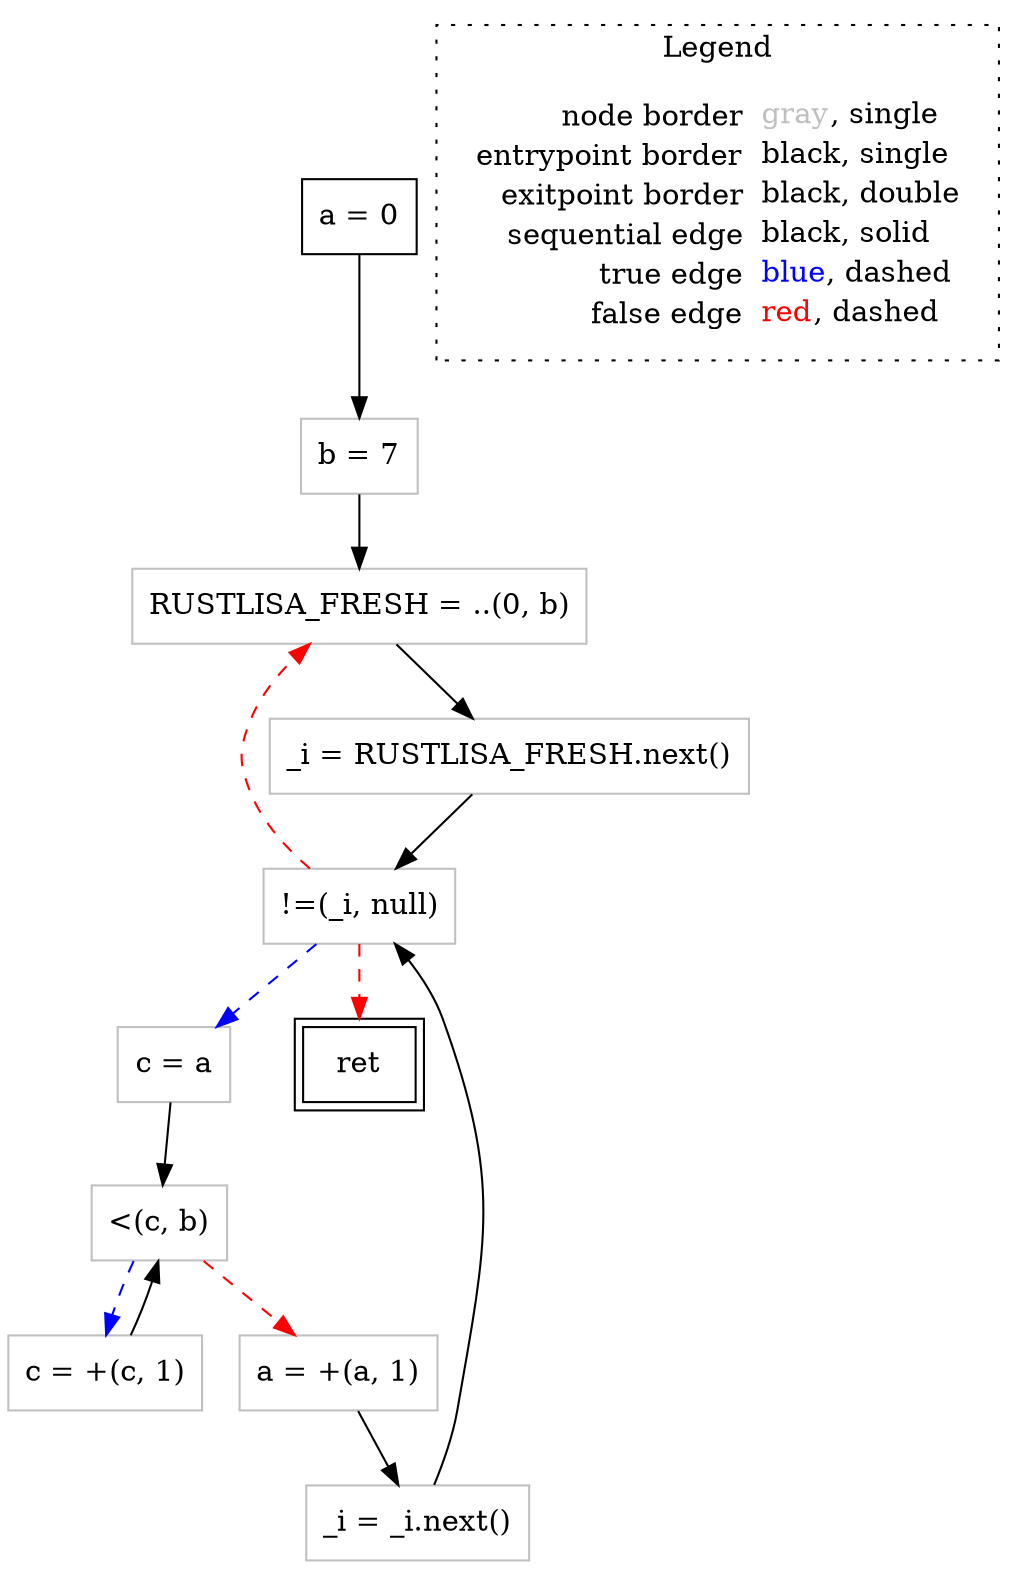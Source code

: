 digraph {
	"node0" [shape="rect",color="black",label=<a = 0>];
	"node1" [shape="rect",color="gray",label=<!=(_i, null)>];
	"node2" [shape="rect",color="gray",label=<_i = _i.next()>];
	"node3" [shape="rect",color="gray",label=<b = 7>];
	"node4" [shape="rect",color="gray",label=<c = a>];
	"node5" [shape="rect",color="gray",label=<c = +(c, 1)>];
	"node6" [shape="rect",color="gray",label=<&lt;(c, b)>];
	"node7" [shape="rect",color="black",peripheries="2",label=<ret>];
	"node8" [shape="rect",color="gray",label=<a = +(a, 1)>];
	"node9" [shape="rect",color="gray",label=<RUSTLISA_FRESH = ..(0, b)>];
	"node10" [shape="rect",color="gray",label=<_i = RUSTLISA_FRESH.next()>];
	"node1" -> "node4" [color="blue",style="dashed"];
	"node1" -> "node9" [color="red",style="dashed"];
	"node1" -> "node7" [color="red",style="dashed"];
	"node2" -> "node1" [color="black"];
	"node3" -> "node9" [color="black"];
	"node4" -> "node6" [color="black"];
	"node5" -> "node6" [color="black"];
	"node6" -> "node8" [color="red",style="dashed"];
	"node6" -> "node5" [color="blue",style="dashed"];
	"node0" -> "node3" [color="black"];
	"node8" -> "node2" [color="black"];
	"node9" -> "node10" [color="black"];
	"node10" -> "node1" [color="black"];
subgraph cluster_legend {
	label="Legend";
	style=dotted;
	node [shape=plaintext];
	"legend" [label=<<table border="0" cellpadding="2" cellspacing="0" cellborder="0"><tr><td align="right">node border&nbsp;</td><td align="left"><font color="gray">gray</font>, single</td></tr><tr><td align="right">entrypoint border&nbsp;</td><td align="left"><font color="black">black</font>, single</td></tr><tr><td align="right">exitpoint border&nbsp;</td><td align="left"><font color="black">black</font>, double</td></tr><tr><td align="right">sequential edge&nbsp;</td><td align="left"><font color="black">black</font>, solid</td></tr><tr><td align="right">true edge&nbsp;</td><td align="left"><font color="blue">blue</font>, dashed</td></tr><tr><td align="right">false edge&nbsp;</td><td align="left"><font color="red">red</font>, dashed</td></tr></table>>];
}

}
